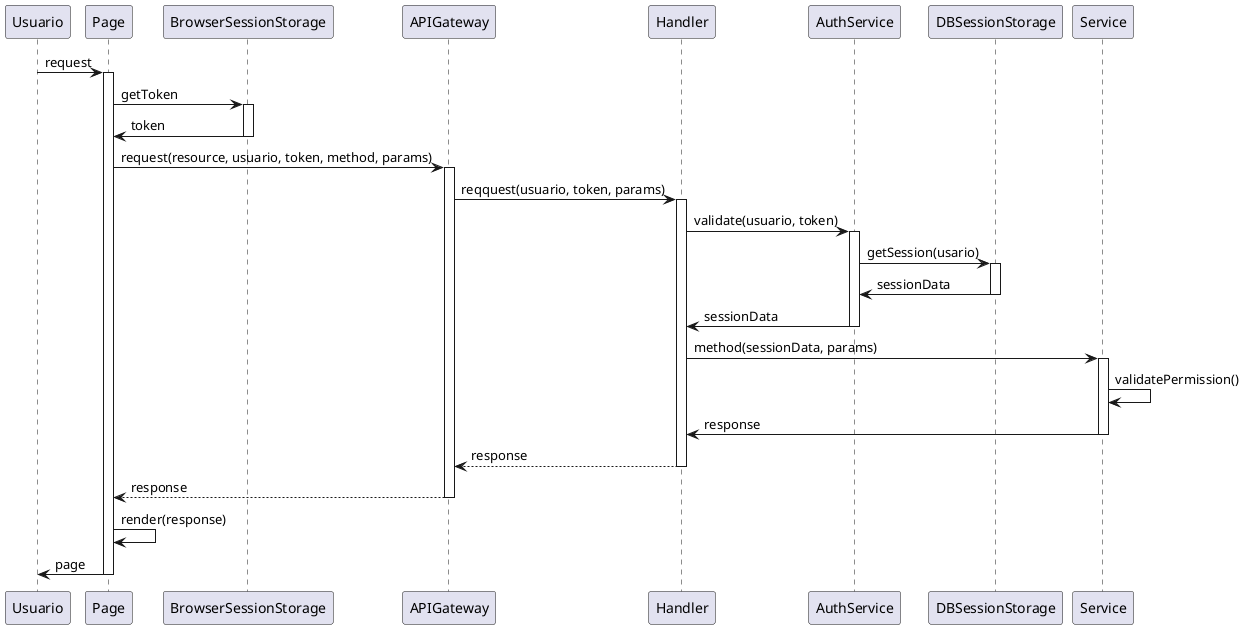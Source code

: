 @startuml
Usuario -> Page : request
activate Page
Page -> BrowserSessionStorage: getToken
activate BrowserSessionStorage
BrowserSessionStorage -> Page: token
deactivate BrowserSessionStorage
Page -> APIGateway: request(resource, usuario, token, method, params)
activate APIGateway
APIGateway -> Handler: reqquest(usuario, token, params)
activate Handler
Handler -> AuthService: validate(usuario, token)
activate AuthService
AuthService -> DBSessionStorage: getSession(usario)
activate DBSessionStorage
DBSessionStorage -> AuthService: sessionData
deactivate DBSessionStorage
AuthService -> Handler: sessionData
deactivate AuthService
Handler -> Service: method(sessionData, params)
activate Service
Service -> Service: validatePermission()
Service -> Handler: response
deactivate Service
Handler --> APIGateway: response
deactivate Handler
APIGateway --> Page: response
deactivate APIGateway
Page -> Page: render(response)
Page -> Usuario: page
deactivate Page
@enduml